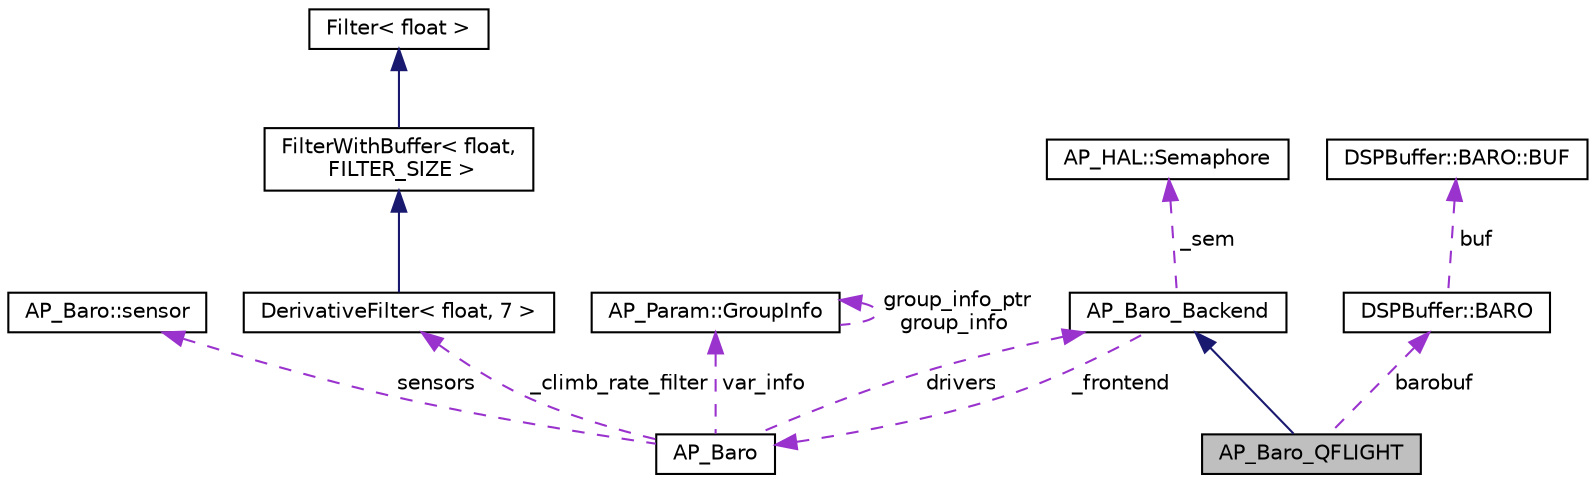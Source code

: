 digraph "AP_Baro_QFLIGHT"
{
 // INTERACTIVE_SVG=YES
  edge [fontname="Helvetica",fontsize="10",labelfontname="Helvetica",labelfontsize="10"];
  node [fontname="Helvetica",fontsize="10",shape=record];
  Node1 [label="AP_Baro_QFLIGHT",height=0.2,width=0.4,color="black", fillcolor="grey75", style="filled", fontcolor="black"];
  Node2 -> Node1 [dir="back",color="midnightblue",fontsize="10",style="solid",fontname="Helvetica"];
  Node2 [label="AP_Baro_Backend",height=0.2,width=0.4,color="black", fillcolor="white", style="filled",URL="$classAP__Baro__Backend.html"];
  Node3 -> Node2 [dir="back",color="darkorchid3",fontsize="10",style="dashed",label=" _frontend" ,fontname="Helvetica"];
  Node3 [label="AP_Baro",height=0.2,width=0.4,color="black", fillcolor="white", style="filled",URL="$classAP__Baro.html"];
  Node4 -> Node3 [dir="back",color="darkorchid3",fontsize="10",style="dashed",label=" sensors" ,fontname="Helvetica"];
  Node4 [label="AP_Baro::sensor",height=0.2,width=0.4,color="black", fillcolor="white", style="filled",URL="$structAP__Baro_1_1sensor.html"];
  Node5 -> Node3 [dir="back",color="darkorchid3",fontsize="10",style="dashed",label=" _climb_rate_filter" ,fontname="Helvetica"];
  Node5 [label="DerivativeFilter\< float, 7 \>",height=0.2,width=0.4,color="black", fillcolor="white", style="filled",URL="$classDerivativeFilter.html"];
  Node6 -> Node5 [dir="back",color="midnightblue",fontsize="10",style="solid",fontname="Helvetica"];
  Node6 [label="FilterWithBuffer\< float,\l FILTER_SIZE \>",height=0.2,width=0.4,color="black", fillcolor="white", style="filled",URL="$classFilterWithBuffer.html"];
  Node7 -> Node6 [dir="back",color="midnightblue",fontsize="10",style="solid",fontname="Helvetica"];
  Node7 [label="Filter\< float \>",height=0.2,width=0.4,color="black", fillcolor="white", style="filled",URL="$classFilter.html"];
  Node8 -> Node3 [dir="back",color="darkorchid3",fontsize="10",style="dashed",label=" var_info" ,fontname="Helvetica"];
  Node8 [label="AP_Param::GroupInfo",height=0.2,width=0.4,color="black", fillcolor="white", style="filled",URL="$structAP__Param_1_1GroupInfo.html"];
  Node8 -> Node8 [dir="back",color="darkorchid3",fontsize="10",style="dashed",label=" group_info_ptr\ngroup_info" ,fontname="Helvetica"];
  Node2 -> Node3 [dir="back",color="darkorchid3",fontsize="10",style="dashed",label=" drivers" ,fontname="Helvetica"];
  Node9 -> Node2 [dir="back",color="darkorchid3",fontsize="10",style="dashed",label=" _sem" ,fontname="Helvetica"];
  Node9 [label="AP_HAL::Semaphore",height=0.2,width=0.4,color="black", fillcolor="white", style="filled",URL="$classAP__HAL_1_1Semaphore.html"];
  Node10 -> Node1 [dir="back",color="darkorchid3",fontsize="10",style="dashed",label=" barobuf" ,fontname="Helvetica"];
  Node10 [label="DSPBuffer::BARO",height=0.2,width=0.4,color="black", fillcolor="white", style="filled",URL="$structDSPBuffer_1_1BARO.html"];
  Node11 -> Node10 [dir="back",color="darkorchid3",fontsize="10",style="dashed",label=" buf" ,fontname="Helvetica"];
  Node11 [label="DSPBuffer::BARO::BUF",height=0.2,width=0.4,color="black", fillcolor="white", style="filled",URL="$structDSPBuffer_1_1BARO_1_1BUF.html"];
}

